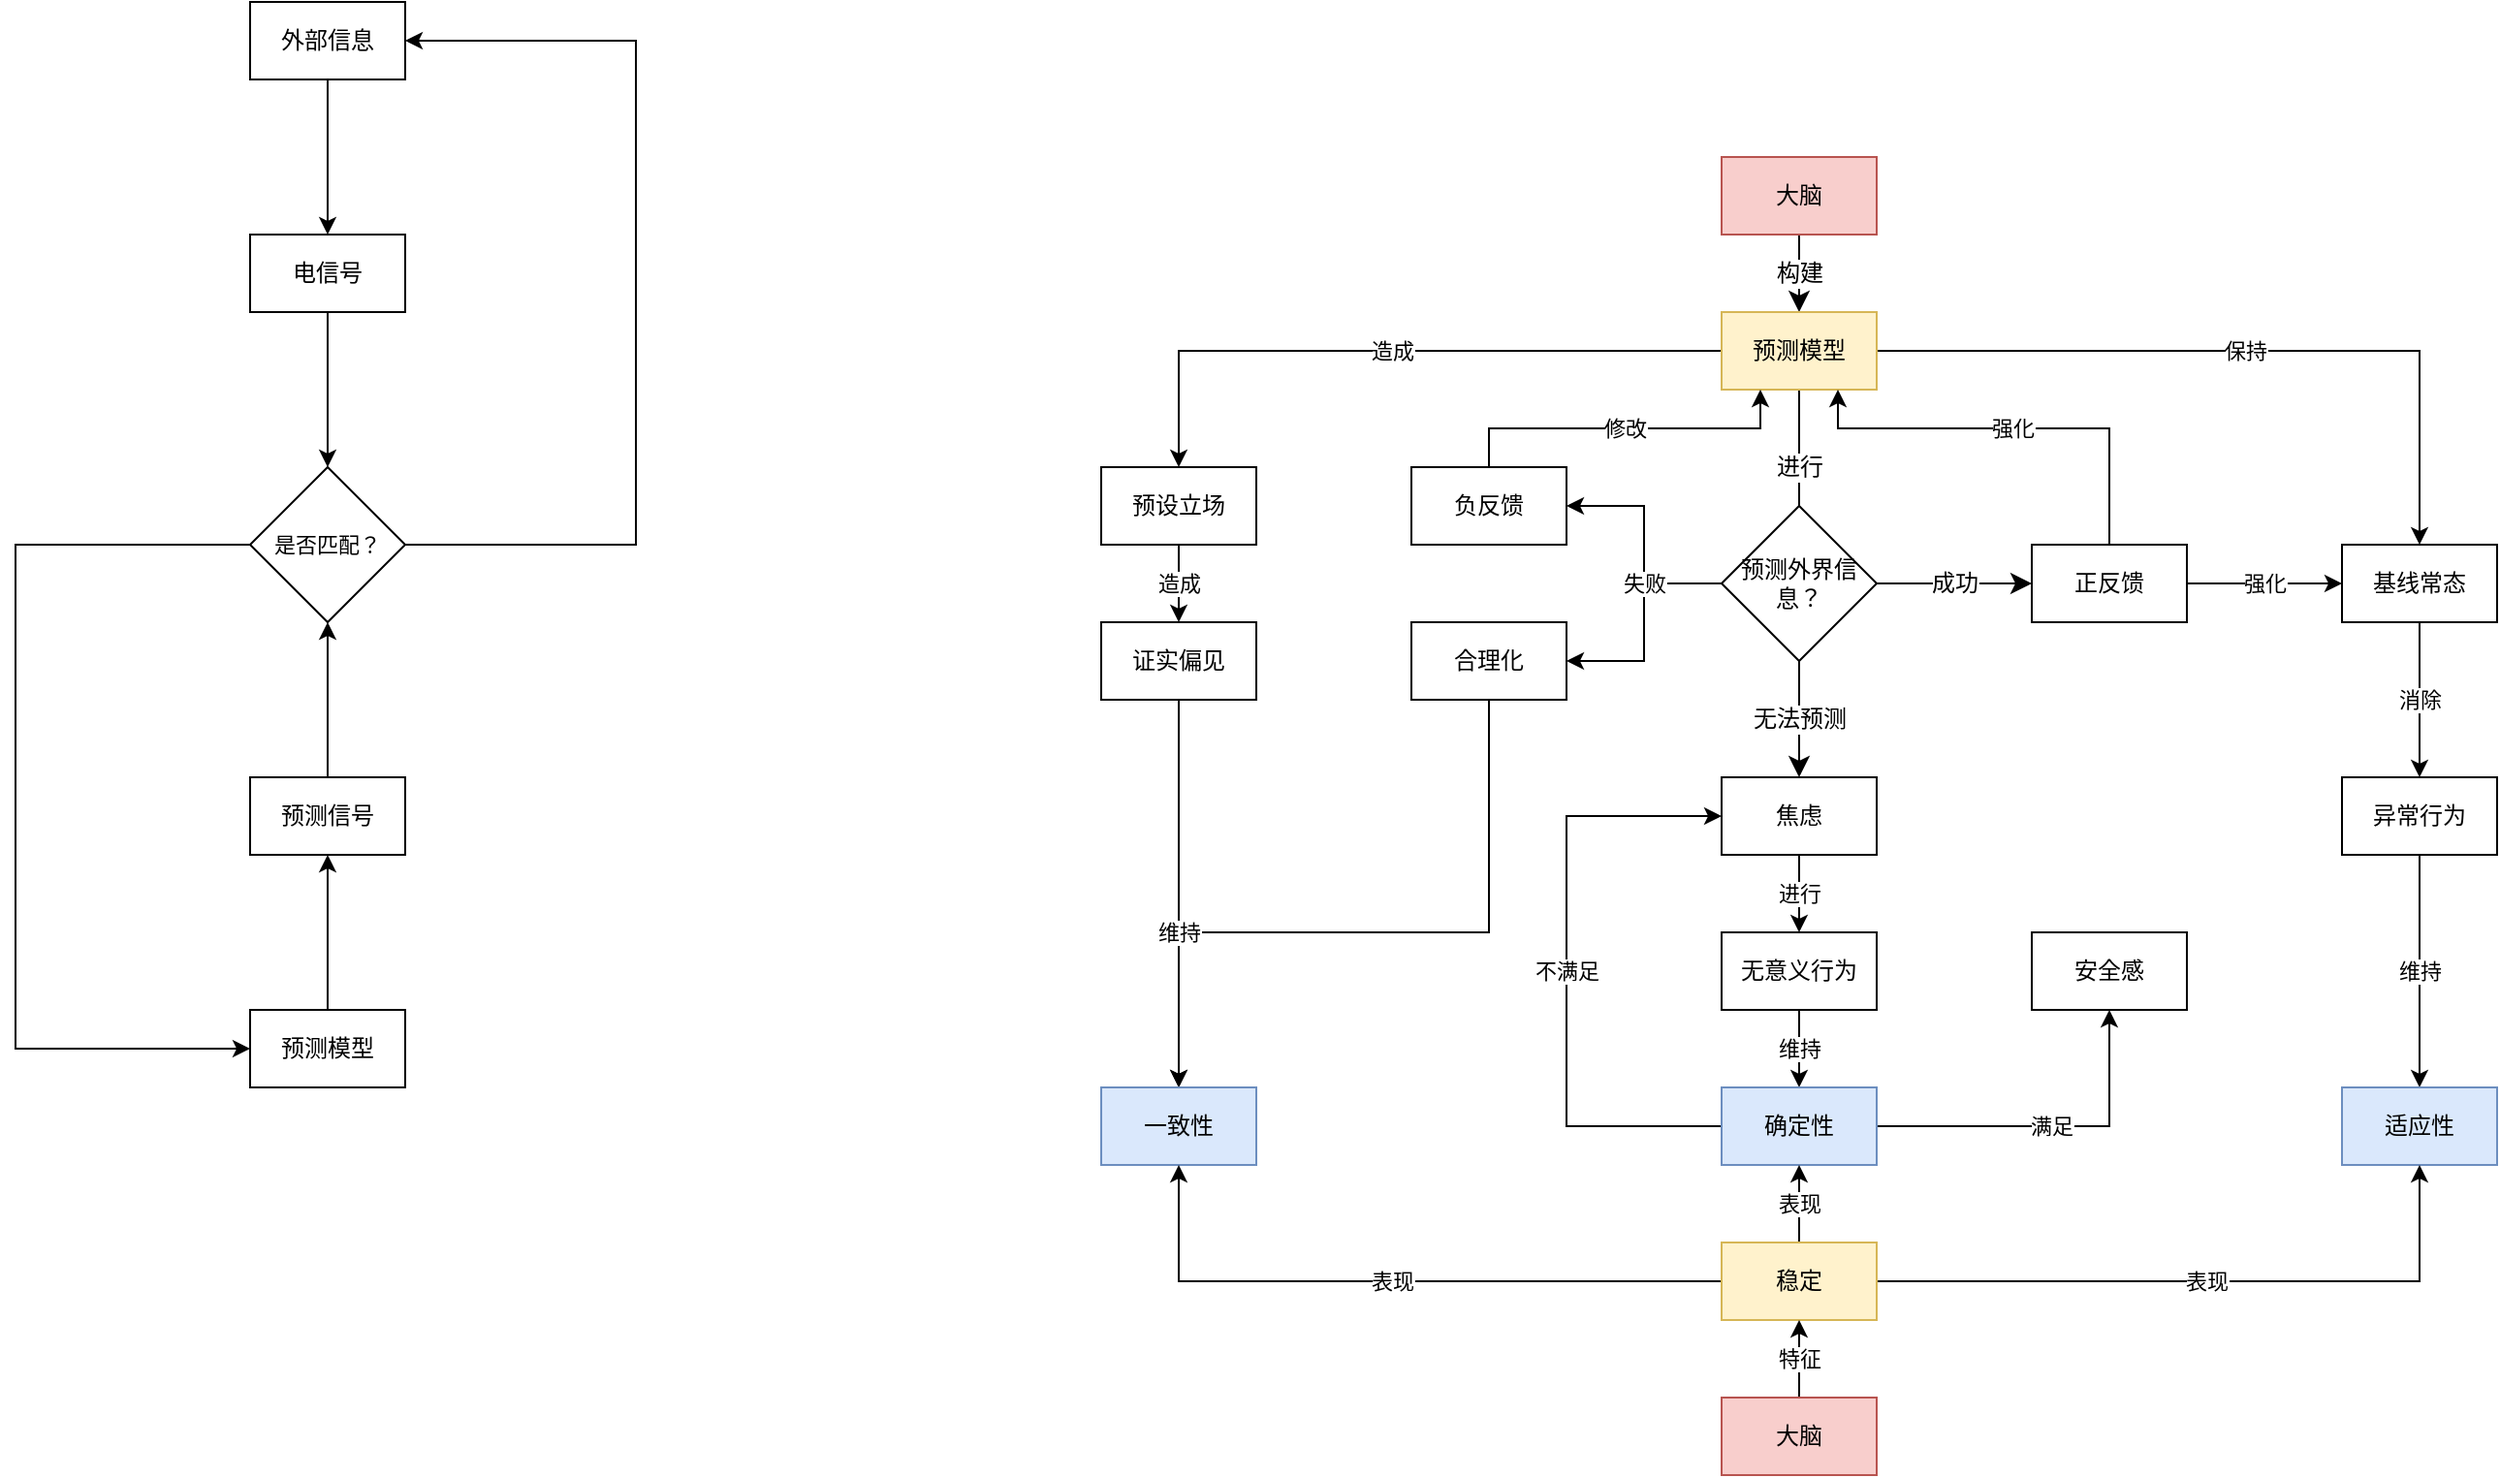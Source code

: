 <mxfile version="23.0.2" type="github">
  <diagram name="第 1 页" id="Qkfm3Boy9o21KNh55bbQ">
    <mxGraphModel dx="1434" dy="4746" grid="1" gridSize="10" guides="1" tooltips="1" connect="1" arrows="1" fold="1" page="0" pageScale="1" pageWidth="827" pageHeight="1169" math="0" shadow="0">
      <root>
        <mxCell id="0" />
        <mxCell id="1" parent="0" />
        <mxCell id="ETR4fP2TRNuHNrxHuL_b-9" value="" style="group" parent="1" vertex="1" connectable="0">
          <mxGeometry x="200" y="-3640" width="320" height="560" as="geometry" />
        </mxCell>
        <mxCell id="ETR4fP2TRNuHNrxHuL_b-10" value="外部信息" style="rounded=0;whiteSpace=wrap;html=1;" parent="ETR4fP2TRNuHNrxHuL_b-9" vertex="1">
          <mxGeometry x="121" width="80" height="40" as="geometry" />
        </mxCell>
        <mxCell id="ETR4fP2TRNuHNrxHuL_b-11" value="电信号" style="rounded=0;whiteSpace=wrap;html=1;" parent="ETR4fP2TRNuHNrxHuL_b-9" vertex="1">
          <mxGeometry x="121" y="120" width="80" height="40" as="geometry" />
        </mxCell>
        <mxCell id="ETR4fP2TRNuHNrxHuL_b-12" value="" style="edgeStyle=orthogonalEdgeStyle;shape=connector;rounded=0;orthogonalLoop=1;jettySize=auto;html=1;labelBackgroundColor=default;strokeColor=default;align=center;verticalAlign=middle;fontFamily=Helvetica;fontSize=11;fontColor=default;endArrow=classic;" parent="ETR4fP2TRNuHNrxHuL_b-9" source="ETR4fP2TRNuHNrxHuL_b-10" target="ETR4fP2TRNuHNrxHuL_b-11" edge="1">
          <mxGeometry relative="1" as="geometry" />
        </mxCell>
        <mxCell id="ETR4fP2TRNuHNrxHuL_b-13" value="预测模型" style="rounded=0;whiteSpace=wrap;html=1;" parent="ETR4fP2TRNuHNrxHuL_b-9" vertex="1">
          <mxGeometry x="121" y="520" width="80" height="40" as="geometry" />
        </mxCell>
        <mxCell id="ETR4fP2TRNuHNrxHuL_b-14" value="预测信号" style="rounded=0;whiteSpace=wrap;html=1;" parent="ETR4fP2TRNuHNrxHuL_b-9" vertex="1">
          <mxGeometry x="121" y="400" width="80" height="40" as="geometry" />
        </mxCell>
        <mxCell id="ETR4fP2TRNuHNrxHuL_b-15" value="" style="edgeStyle=orthogonalEdgeStyle;shape=connector;rounded=0;orthogonalLoop=1;jettySize=auto;html=1;labelBackgroundColor=default;strokeColor=default;align=center;verticalAlign=middle;fontFamily=Helvetica;fontSize=11;fontColor=default;endArrow=classic;" parent="ETR4fP2TRNuHNrxHuL_b-9" source="ETR4fP2TRNuHNrxHuL_b-13" target="ETR4fP2TRNuHNrxHuL_b-14" edge="1">
          <mxGeometry relative="1" as="geometry" />
        </mxCell>
        <mxCell id="ETR4fP2TRNuHNrxHuL_b-16" style="edgeStyle=orthogonalEdgeStyle;shape=connector;rounded=0;orthogonalLoop=1;jettySize=auto;html=1;entryX=0;entryY=0.5;entryDx=0;entryDy=0;labelBackgroundColor=default;strokeColor=default;align=center;verticalAlign=middle;fontFamily=Helvetica;fontSize=11;fontColor=default;endArrow=classic;" parent="ETR4fP2TRNuHNrxHuL_b-9" source="ETR4fP2TRNuHNrxHuL_b-18" target="ETR4fP2TRNuHNrxHuL_b-13" edge="1">
          <mxGeometry relative="1" as="geometry">
            <Array as="points">
              <mxPoint y="280" />
              <mxPoint y="540" />
            </Array>
          </mxGeometry>
        </mxCell>
        <mxCell id="ETR4fP2TRNuHNrxHuL_b-17" style="edgeStyle=orthogonalEdgeStyle;shape=connector;rounded=0;orthogonalLoop=1;jettySize=auto;html=1;entryX=1;entryY=0.5;entryDx=0;entryDy=0;labelBackgroundColor=default;strokeColor=default;align=center;verticalAlign=middle;fontFamily=Helvetica;fontSize=11;fontColor=default;endArrow=classic;" parent="ETR4fP2TRNuHNrxHuL_b-9" source="ETR4fP2TRNuHNrxHuL_b-18" target="ETR4fP2TRNuHNrxHuL_b-10" edge="1">
          <mxGeometry relative="1" as="geometry">
            <Array as="points">
              <mxPoint x="320" y="280" />
              <mxPoint x="320" y="20" />
            </Array>
          </mxGeometry>
        </mxCell>
        <mxCell id="ETR4fP2TRNuHNrxHuL_b-18" value="是否匹配？" style="rhombus;whiteSpace=wrap;html=1;fontFamily=Helvetica;fontSize=11;fontColor=default;" parent="ETR4fP2TRNuHNrxHuL_b-9" vertex="1">
          <mxGeometry x="121" y="240" width="80" height="80" as="geometry" />
        </mxCell>
        <mxCell id="ETR4fP2TRNuHNrxHuL_b-19" value="" style="edgeStyle=orthogonalEdgeStyle;shape=connector;rounded=0;orthogonalLoop=1;jettySize=auto;html=1;labelBackgroundColor=default;strokeColor=default;align=center;verticalAlign=middle;fontFamily=Helvetica;fontSize=11;fontColor=default;endArrow=classic;" parent="ETR4fP2TRNuHNrxHuL_b-9" source="ETR4fP2TRNuHNrxHuL_b-11" target="ETR4fP2TRNuHNrxHuL_b-18" edge="1">
          <mxGeometry relative="1" as="geometry" />
        </mxCell>
        <mxCell id="ETR4fP2TRNuHNrxHuL_b-20" value="" style="edgeStyle=orthogonalEdgeStyle;shape=connector;rounded=0;orthogonalLoop=1;jettySize=auto;html=1;labelBackgroundColor=default;strokeColor=default;align=center;verticalAlign=middle;fontFamily=Helvetica;fontSize=11;fontColor=default;endArrow=classic;" parent="ETR4fP2TRNuHNrxHuL_b-9" source="ETR4fP2TRNuHNrxHuL_b-14" target="ETR4fP2TRNuHNrxHuL_b-18" edge="1">
          <mxGeometry relative="1" as="geometry" />
        </mxCell>
        <mxCell id="O0RRX1DGfi0nBRPA_fUt-15" value="构建" style="edgeStyle=none;curved=1;rounded=0;orthogonalLoop=1;jettySize=auto;html=1;fontSize=12;startSize=8;endSize=8;" parent="1" source="O0RRX1DGfi0nBRPA_fUt-13" target="O0RRX1DGfi0nBRPA_fUt-14" edge="1">
          <mxGeometry relative="1" as="geometry" />
        </mxCell>
        <mxCell id="O0RRX1DGfi0nBRPA_fUt-13" value="大脑" style="whiteSpace=wrap;html=1;fontSize=12;fillColor=#f8cecc;strokeColor=#b85450;" parent="1" vertex="1">
          <mxGeometry x="1080" y="-3560" width="80" height="40" as="geometry" />
        </mxCell>
        <mxCell id="O0RRX1DGfi0nBRPA_fUt-19" value="进行" style="edgeStyle=none;curved=1;rounded=0;orthogonalLoop=1;jettySize=auto;html=1;fontSize=12;startSize=8;endSize=8;" parent="1" source="O0RRX1DGfi0nBRPA_fUt-14" edge="1">
          <mxGeometry relative="1" as="geometry">
            <mxPoint x="1120" y="-3360" as="targetPoint" />
          </mxGeometry>
        </mxCell>
        <mxCell id="X_2wDbo4YUEdgP5iYi_j-11" value="造成" style="edgeStyle=orthogonalEdgeStyle;rounded=0;orthogonalLoop=1;jettySize=auto;html=1;entryX=0.5;entryY=0;entryDx=0;entryDy=0;" edge="1" parent="1" source="O0RRX1DGfi0nBRPA_fUt-14" target="X_2wDbo4YUEdgP5iYi_j-10">
          <mxGeometry relative="1" as="geometry" />
        </mxCell>
        <mxCell id="X_2wDbo4YUEdgP5iYi_j-21" value="保持" style="edgeStyle=orthogonalEdgeStyle;rounded=0;orthogonalLoop=1;jettySize=auto;html=1;entryX=0.5;entryY=0;entryDx=0;entryDy=0;" edge="1" parent="1" source="O0RRX1DGfi0nBRPA_fUt-14" target="X_2wDbo4YUEdgP5iYi_j-20">
          <mxGeometry relative="1" as="geometry" />
        </mxCell>
        <mxCell id="O0RRX1DGfi0nBRPA_fUt-14" value="预测模型" style="whiteSpace=wrap;html=1;fontSize=12;fillColor=#fff2cc;strokeColor=#d6b656;" parent="1" vertex="1">
          <mxGeometry x="1080" y="-3480" width="80" height="40" as="geometry" />
        </mxCell>
        <mxCell id="O0RRX1DGfi0nBRPA_fUt-24" value="成功" style="edgeStyle=none;curved=1;rounded=0;orthogonalLoop=1;jettySize=auto;html=1;fontSize=12;startSize=8;endSize=8;" parent="1" source="O0RRX1DGfi0nBRPA_fUt-22" target="O0RRX1DGfi0nBRPA_fUt-23" edge="1">
          <mxGeometry relative="1" as="geometry">
            <mxPoint as="offset" />
          </mxGeometry>
        </mxCell>
        <mxCell id="O0RRX1DGfi0nBRPA_fUt-28" value="无法预测" style="edgeStyle=none;curved=1;rounded=0;orthogonalLoop=1;jettySize=auto;html=1;fontSize=12;startSize=8;endSize=8;" parent="1" source="O0RRX1DGfi0nBRPA_fUt-22" target="O0RRX1DGfi0nBRPA_fUt-25" edge="1">
          <mxGeometry relative="1" as="geometry" />
        </mxCell>
        <mxCell id="X_2wDbo4YUEdgP5iYi_j-2" style="edgeStyle=orthogonalEdgeStyle;rounded=0;orthogonalLoop=1;jettySize=auto;html=1;entryX=1;entryY=0.5;entryDx=0;entryDy=0;" edge="1" parent="1" source="O0RRX1DGfi0nBRPA_fUt-22" target="X_2wDbo4YUEdgP5iYi_j-1">
          <mxGeometry relative="1" as="geometry" />
        </mxCell>
        <mxCell id="X_2wDbo4YUEdgP5iYi_j-3" style="edgeStyle=orthogonalEdgeStyle;rounded=0;orthogonalLoop=1;jettySize=auto;html=1;entryX=1;entryY=0.5;entryDx=0;entryDy=0;" edge="1" parent="1" source="O0RRX1DGfi0nBRPA_fUt-22" target="O0RRX1DGfi0nBRPA_fUt-26">
          <mxGeometry relative="1" as="geometry" />
        </mxCell>
        <mxCell id="X_2wDbo4YUEdgP5iYi_j-4" value="失败" style="edgeLabel;html=1;align=center;verticalAlign=middle;resizable=0;points=[];" vertex="1" connectable="0" parent="X_2wDbo4YUEdgP5iYi_j-3">
          <mxGeometry x="-0.6" y="-3" relative="1" as="geometry">
            <mxPoint x="-16" y="3" as="offset" />
          </mxGeometry>
        </mxCell>
        <mxCell id="O0RRX1DGfi0nBRPA_fUt-22" value="预测外界信息？" style="rhombus;whiteSpace=wrap;html=1;fontSize=12;" parent="1" vertex="1">
          <mxGeometry x="1080" y="-3380" width="80" height="80" as="geometry" />
        </mxCell>
        <mxCell id="X_2wDbo4YUEdgP5iYi_j-23" value="强化" style="edgeStyle=orthogonalEdgeStyle;rounded=0;orthogonalLoop=1;jettySize=auto;html=1;entryX=0.75;entryY=1;entryDx=0;entryDy=0;" edge="1" parent="1" source="O0RRX1DGfi0nBRPA_fUt-23" target="O0RRX1DGfi0nBRPA_fUt-14">
          <mxGeometry relative="1" as="geometry">
            <Array as="points">
              <mxPoint x="1280" y="-3420" />
              <mxPoint x="1140" y="-3420" />
            </Array>
          </mxGeometry>
        </mxCell>
        <mxCell id="X_2wDbo4YUEdgP5iYi_j-24" value="强化" style="edgeStyle=orthogonalEdgeStyle;rounded=0;orthogonalLoop=1;jettySize=auto;html=1;entryX=0;entryY=0.5;entryDx=0;entryDy=0;" edge="1" parent="1" source="O0RRX1DGfi0nBRPA_fUt-23" target="X_2wDbo4YUEdgP5iYi_j-20">
          <mxGeometry relative="1" as="geometry" />
        </mxCell>
        <mxCell id="O0RRX1DGfi0nBRPA_fUt-23" value="正反馈" style="whiteSpace=wrap;html=1;fontSize=12;" parent="1" vertex="1">
          <mxGeometry x="1240" y="-3360" width="80" height="40" as="geometry" />
        </mxCell>
        <mxCell id="X_2wDbo4YUEdgP5iYi_j-7" value="进行" style="edgeStyle=orthogonalEdgeStyle;rounded=0;orthogonalLoop=1;jettySize=auto;html=1;" edge="1" parent="1" source="O0RRX1DGfi0nBRPA_fUt-25" target="X_2wDbo4YUEdgP5iYi_j-6">
          <mxGeometry relative="1" as="geometry" />
        </mxCell>
        <mxCell id="O0RRX1DGfi0nBRPA_fUt-25" value="焦虑" style="whiteSpace=wrap;html=1;fontSize=12;" parent="1" vertex="1">
          <mxGeometry x="1080" y="-3240" width="80" height="40" as="geometry" />
        </mxCell>
        <mxCell id="X_2wDbo4YUEdgP5iYi_j-16" style="edgeStyle=orthogonalEdgeStyle;rounded=0;orthogonalLoop=1;jettySize=auto;html=1;entryX=0.5;entryY=0;entryDx=0;entryDy=0;" edge="1" parent="1" source="O0RRX1DGfi0nBRPA_fUt-26" target="X_2wDbo4YUEdgP5iYi_j-14">
          <mxGeometry relative="1" as="geometry">
            <Array as="points">
              <mxPoint x="960" y="-3160" />
              <mxPoint x="800" y="-3160" />
            </Array>
          </mxGeometry>
        </mxCell>
        <mxCell id="O0RRX1DGfi0nBRPA_fUt-26" value="合理化" style="whiteSpace=wrap;html=1;fontSize=12;" parent="1" vertex="1">
          <mxGeometry x="920" y="-3320" width="80" height="40" as="geometry" />
        </mxCell>
        <mxCell id="X_2wDbo4YUEdgP5iYi_j-22" value="修改" style="edgeStyle=orthogonalEdgeStyle;rounded=0;orthogonalLoop=1;jettySize=auto;html=1;entryX=0.25;entryY=1;entryDx=0;entryDy=0;" edge="1" parent="1" source="X_2wDbo4YUEdgP5iYi_j-1" target="O0RRX1DGfi0nBRPA_fUt-14">
          <mxGeometry relative="1" as="geometry">
            <Array as="points">
              <mxPoint x="960" y="-3420" />
              <mxPoint x="1100" y="-3420" />
            </Array>
          </mxGeometry>
        </mxCell>
        <mxCell id="X_2wDbo4YUEdgP5iYi_j-1" value="负反馈" style="whiteSpace=wrap;html=1;fontSize=12;" vertex="1" parent="1">
          <mxGeometry x="920" y="-3400" width="80" height="40" as="geometry" />
        </mxCell>
        <mxCell id="X_2wDbo4YUEdgP5iYi_j-9" value="维持" style="edgeStyle=orthogonalEdgeStyle;rounded=0;orthogonalLoop=1;jettySize=auto;html=1;" edge="1" parent="1" source="X_2wDbo4YUEdgP5iYi_j-6" target="X_2wDbo4YUEdgP5iYi_j-8">
          <mxGeometry relative="1" as="geometry" />
        </mxCell>
        <mxCell id="X_2wDbo4YUEdgP5iYi_j-6" value="无意义行为" style="whiteSpace=wrap;html=1;fontSize=12;" vertex="1" parent="1">
          <mxGeometry x="1080" y="-3160" width="80" height="40" as="geometry" />
        </mxCell>
        <mxCell id="X_2wDbo4YUEdgP5iYi_j-37" value="不满足" style="edgeStyle=orthogonalEdgeStyle;rounded=0;orthogonalLoop=1;jettySize=auto;html=1;entryX=0;entryY=0.5;entryDx=0;entryDy=0;" edge="1" parent="1" source="X_2wDbo4YUEdgP5iYi_j-8" target="O0RRX1DGfi0nBRPA_fUt-25">
          <mxGeometry relative="1" as="geometry">
            <Array as="points">
              <mxPoint x="1000" y="-3060" />
              <mxPoint x="1000" y="-3220" />
            </Array>
          </mxGeometry>
        </mxCell>
        <mxCell id="X_2wDbo4YUEdgP5iYi_j-39" value="满足" style="edgeStyle=orthogonalEdgeStyle;rounded=0;orthogonalLoop=1;jettySize=auto;html=1;entryX=0.5;entryY=1;entryDx=0;entryDy=0;" edge="1" parent="1" source="X_2wDbo4YUEdgP5iYi_j-8" target="X_2wDbo4YUEdgP5iYi_j-38">
          <mxGeometry relative="1" as="geometry" />
        </mxCell>
        <mxCell id="X_2wDbo4YUEdgP5iYi_j-8" value="确定性" style="whiteSpace=wrap;html=1;fontSize=12;fillColor=#dae8fc;strokeColor=#6c8ebf;" vertex="1" parent="1">
          <mxGeometry x="1080" y="-3080" width="80" height="40" as="geometry" />
        </mxCell>
        <mxCell id="X_2wDbo4YUEdgP5iYi_j-13" value="造成" style="edgeStyle=orthogonalEdgeStyle;rounded=0;orthogonalLoop=1;jettySize=auto;html=1;" edge="1" parent="1" source="X_2wDbo4YUEdgP5iYi_j-10" target="X_2wDbo4YUEdgP5iYi_j-12">
          <mxGeometry relative="1" as="geometry" />
        </mxCell>
        <mxCell id="X_2wDbo4YUEdgP5iYi_j-10" value="预设立场" style="whiteSpace=wrap;html=1;fontSize=12;" vertex="1" parent="1">
          <mxGeometry x="760" y="-3400" width="80" height="40" as="geometry" />
        </mxCell>
        <mxCell id="X_2wDbo4YUEdgP5iYi_j-15" style="edgeStyle=orthogonalEdgeStyle;rounded=0;orthogonalLoop=1;jettySize=auto;html=1;" edge="1" parent="1" source="X_2wDbo4YUEdgP5iYi_j-12" target="X_2wDbo4YUEdgP5iYi_j-14">
          <mxGeometry relative="1" as="geometry" />
        </mxCell>
        <mxCell id="X_2wDbo4YUEdgP5iYi_j-17" value="维持" style="edgeLabel;html=1;align=center;verticalAlign=middle;resizable=0;points=[];" vertex="1" connectable="0" parent="X_2wDbo4YUEdgP5iYi_j-15">
          <mxGeometry x="0.667" y="-2" relative="1" as="geometry">
            <mxPoint x="2" y="-47" as="offset" />
          </mxGeometry>
        </mxCell>
        <mxCell id="X_2wDbo4YUEdgP5iYi_j-12" value="证实偏见" style="whiteSpace=wrap;html=1;fontSize=12;" vertex="1" parent="1">
          <mxGeometry x="760" y="-3320" width="80" height="40" as="geometry" />
        </mxCell>
        <mxCell id="X_2wDbo4YUEdgP5iYi_j-14" value="一致性" style="whiteSpace=wrap;html=1;fontSize=12;fillColor=#dae8fc;strokeColor=#6c8ebf;" vertex="1" parent="1">
          <mxGeometry x="760" y="-3080" width="80" height="40" as="geometry" />
        </mxCell>
        <mxCell id="X_2wDbo4YUEdgP5iYi_j-26" value="消除" style="edgeStyle=orthogonalEdgeStyle;rounded=0;orthogonalLoop=1;jettySize=auto;html=1;" edge="1" parent="1" source="X_2wDbo4YUEdgP5iYi_j-20" target="X_2wDbo4YUEdgP5iYi_j-25">
          <mxGeometry relative="1" as="geometry" />
        </mxCell>
        <mxCell id="X_2wDbo4YUEdgP5iYi_j-20" value="基线常态" style="whiteSpace=wrap;html=1;fontSize=12;" vertex="1" parent="1">
          <mxGeometry x="1400" y="-3360" width="80" height="40" as="geometry" />
        </mxCell>
        <mxCell id="X_2wDbo4YUEdgP5iYi_j-30" value="维持" style="edgeStyle=orthogonalEdgeStyle;rounded=0;orthogonalLoop=1;jettySize=auto;html=1;" edge="1" parent="1" source="X_2wDbo4YUEdgP5iYi_j-25" target="X_2wDbo4YUEdgP5iYi_j-27">
          <mxGeometry relative="1" as="geometry" />
        </mxCell>
        <mxCell id="X_2wDbo4YUEdgP5iYi_j-25" value="异常行为" style="whiteSpace=wrap;html=1;fontSize=12;" vertex="1" parent="1">
          <mxGeometry x="1400" y="-3240" width="80" height="40" as="geometry" />
        </mxCell>
        <mxCell id="X_2wDbo4YUEdgP5iYi_j-27" value="适应性" style="whiteSpace=wrap;html=1;fontSize=12;fillColor=#dae8fc;strokeColor=#6c8ebf;" vertex="1" parent="1">
          <mxGeometry x="1400" y="-3080" width="80" height="40" as="geometry" />
        </mxCell>
        <mxCell id="X_2wDbo4YUEdgP5iYi_j-32" value="表现" style="edgeStyle=orthogonalEdgeStyle;rounded=0;orthogonalLoop=1;jettySize=auto;html=1;" edge="1" parent="1" source="X_2wDbo4YUEdgP5iYi_j-31" target="X_2wDbo4YUEdgP5iYi_j-8">
          <mxGeometry relative="1" as="geometry" />
        </mxCell>
        <mxCell id="X_2wDbo4YUEdgP5iYi_j-33" value="表现" style="edgeStyle=orthogonalEdgeStyle;rounded=0;orthogonalLoop=1;jettySize=auto;html=1;entryX=0.5;entryY=1;entryDx=0;entryDy=0;" edge="1" parent="1" source="X_2wDbo4YUEdgP5iYi_j-31" target="X_2wDbo4YUEdgP5iYi_j-14">
          <mxGeometry relative="1" as="geometry" />
        </mxCell>
        <mxCell id="X_2wDbo4YUEdgP5iYi_j-34" value="表现" style="edgeStyle=orthogonalEdgeStyle;rounded=0;orthogonalLoop=1;jettySize=auto;html=1;entryX=0.5;entryY=1;entryDx=0;entryDy=0;" edge="1" parent="1" source="X_2wDbo4YUEdgP5iYi_j-31" target="X_2wDbo4YUEdgP5iYi_j-27">
          <mxGeometry relative="1" as="geometry" />
        </mxCell>
        <mxCell id="X_2wDbo4YUEdgP5iYi_j-31" value="稳定" style="whiteSpace=wrap;html=1;fontSize=12;fillColor=#fff2cc;strokeColor=#d6b656;" vertex="1" parent="1">
          <mxGeometry x="1080" y="-3000" width="80" height="40" as="geometry" />
        </mxCell>
        <mxCell id="X_2wDbo4YUEdgP5iYi_j-36" value="特征" style="edgeStyle=orthogonalEdgeStyle;rounded=0;orthogonalLoop=1;jettySize=auto;html=1;" edge="1" parent="1" source="X_2wDbo4YUEdgP5iYi_j-35" target="X_2wDbo4YUEdgP5iYi_j-31">
          <mxGeometry relative="1" as="geometry" />
        </mxCell>
        <mxCell id="X_2wDbo4YUEdgP5iYi_j-35" value="大脑" style="whiteSpace=wrap;html=1;fontSize=12;fillColor=#f8cecc;strokeColor=#b85450;" vertex="1" parent="1">
          <mxGeometry x="1080" y="-2920" width="80" height="40" as="geometry" />
        </mxCell>
        <mxCell id="X_2wDbo4YUEdgP5iYi_j-38" value="安全感" style="whiteSpace=wrap;html=1;fontSize=12;" vertex="1" parent="1">
          <mxGeometry x="1240" y="-3160" width="80" height="40" as="geometry" />
        </mxCell>
      </root>
    </mxGraphModel>
  </diagram>
</mxfile>
